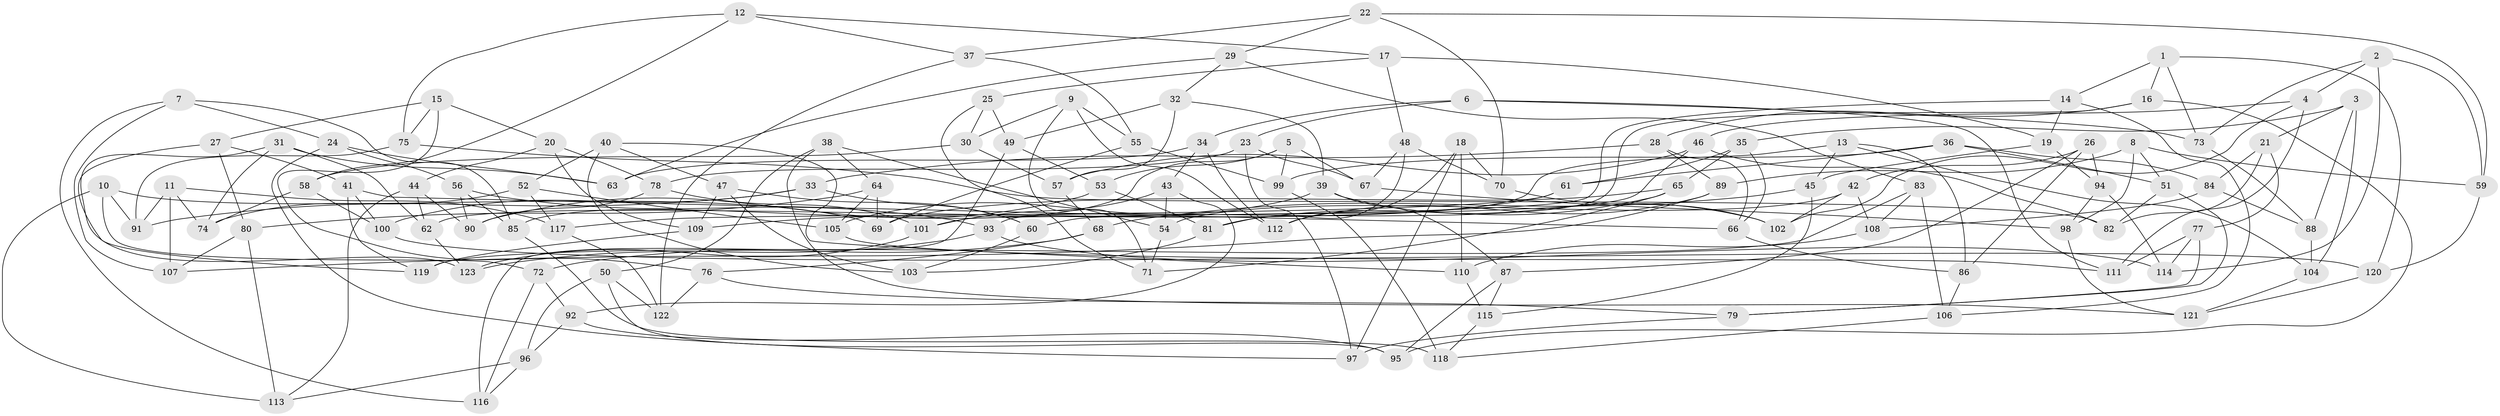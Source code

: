 // coarse degree distribution, {4: 0.32432432432432434, 6: 0.5945945945945946, 3: 0.013513513513513514, 5: 0.06756756756756757}
// Generated by graph-tools (version 1.1) at 2025/42/03/06/25 10:42:21]
// undirected, 123 vertices, 246 edges
graph export_dot {
graph [start="1"]
  node [color=gray90,style=filled];
  1;
  2;
  3;
  4;
  5;
  6;
  7;
  8;
  9;
  10;
  11;
  12;
  13;
  14;
  15;
  16;
  17;
  18;
  19;
  20;
  21;
  22;
  23;
  24;
  25;
  26;
  27;
  28;
  29;
  30;
  31;
  32;
  33;
  34;
  35;
  36;
  37;
  38;
  39;
  40;
  41;
  42;
  43;
  44;
  45;
  46;
  47;
  48;
  49;
  50;
  51;
  52;
  53;
  54;
  55;
  56;
  57;
  58;
  59;
  60;
  61;
  62;
  63;
  64;
  65;
  66;
  67;
  68;
  69;
  70;
  71;
  72;
  73;
  74;
  75;
  76;
  77;
  78;
  79;
  80;
  81;
  82;
  83;
  84;
  85;
  86;
  87;
  88;
  89;
  90;
  91;
  92;
  93;
  94;
  95;
  96;
  97;
  98;
  99;
  100;
  101;
  102;
  103;
  104;
  105;
  106;
  107;
  108;
  109;
  110;
  111;
  112;
  113;
  114;
  115;
  116;
  117;
  118;
  119;
  120;
  121;
  122;
  123;
  1 -- 73;
  1 -- 120;
  1 -- 16;
  1 -- 14;
  2 -- 59;
  2 -- 4;
  2 -- 73;
  2 -- 114;
  3 -- 35;
  3 -- 104;
  3 -- 21;
  3 -- 88;
  4 -- 111;
  4 -- 46;
  4 -- 102;
  5 -- 99;
  5 -- 53;
  5 -- 85;
  5 -- 67;
  6 -- 23;
  6 -- 73;
  6 -- 111;
  6 -- 34;
  7 -- 116;
  7 -- 107;
  7 -- 24;
  7 -- 85;
  8 -- 51;
  8 -- 89;
  8 -- 98;
  8 -- 59;
  9 -- 112;
  9 -- 55;
  9 -- 30;
  9 -- 71;
  10 -- 113;
  10 -- 91;
  10 -- 72;
  10 -- 69;
  11 -- 117;
  11 -- 91;
  11 -- 74;
  11 -- 107;
  12 -- 75;
  12 -- 17;
  12 -- 58;
  12 -- 37;
  13 -- 104;
  13 -- 62;
  13 -- 86;
  13 -- 45;
  14 -- 101;
  14 -- 19;
  14 -- 106;
  15 -- 75;
  15 -- 27;
  15 -- 76;
  15 -- 20;
  16 -- 28;
  16 -- 95;
  16 -- 93;
  17 -- 48;
  17 -- 19;
  17 -- 25;
  18 -- 97;
  18 -- 70;
  18 -- 112;
  18 -- 110;
  19 -- 45;
  19 -- 94;
  20 -- 44;
  20 -- 109;
  20 -- 78;
  21 -- 77;
  21 -- 82;
  21 -- 84;
  22 -- 29;
  22 -- 37;
  22 -- 59;
  22 -- 70;
  23 -- 67;
  23 -- 78;
  23 -- 97;
  24 -- 63;
  24 -- 97;
  24 -- 56;
  25 -- 71;
  25 -- 49;
  25 -- 30;
  26 -- 94;
  26 -- 86;
  26 -- 42;
  26 -- 87;
  27 -- 80;
  27 -- 41;
  27 -- 123;
  28 -- 66;
  28 -- 33;
  28 -- 89;
  29 -- 63;
  29 -- 32;
  29 -- 83;
  30 -- 58;
  30 -- 57;
  31 -- 63;
  31 -- 74;
  31 -- 62;
  31 -- 119;
  32 -- 57;
  32 -- 39;
  32 -- 49;
  33 -- 60;
  33 -- 100;
  33 -- 91;
  34 -- 112;
  34 -- 63;
  34 -- 43;
  35 -- 66;
  35 -- 61;
  35 -- 65;
  36 -- 51;
  36 -- 84;
  36 -- 61;
  36 -- 99;
  37 -- 55;
  37 -- 122;
  38 -- 54;
  38 -- 121;
  38 -- 50;
  38 -- 64;
  39 -- 87;
  39 -- 105;
  39 -- 102;
  40 -- 47;
  40 -- 110;
  40 -- 52;
  40 -- 103;
  41 -- 66;
  41 -- 119;
  41 -- 100;
  42 -- 102;
  42 -- 54;
  42 -- 108;
  43 -- 101;
  43 -- 54;
  43 -- 92;
  44 -- 90;
  44 -- 113;
  44 -- 62;
  45 -- 68;
  45 -- 115;
  46 -- 57;
  46 -- 82;
  46 -- 60;
  47 -- 60;
  47 -- 103;
  47 -- 109;
  48 -- 81;
  48 -- 67;
  48 -- 70;
  49 -- 53;
  49 -- 116;
  50 -- 122;
  50 -- 96;
  50 -- 95;
  51 -- 79;
  51 -- 82;
  52 -- 74;
  52 -- 117;
  52 -- 105;
  53 -- 90;
  53 -- 81;
  54 -- 71;
  55 -- 99;
  55 -- 69;
  56 -- 90;
  56 -- 93;
  56 -- 85;
  57 -- 68;
  58 -- 74;
  58 -- 100;
  59 -- 120;
  60 -- 103;
  61 -- 117;
  61 -- 109;
  62 -- 123;
  64 -- 105;
  64 -- 69;
  64 -- 80;
  65 -- 69;
  65 -- 71;
  65 -- 81;
  66 -- 86;
  67 -- 98;
  68 -- 72;
  68 -- 76;
  70 -- 102;
  72 -- 116;
  72 -- 92;
  73 -- 88;
  75 -- 91;
  75 -- 82;
  76 -- 122;
  76 -- 79;
  77 -- 79;
  77 -- 111;
  77 -- 114;
  78 -- 90;
  78 -- 101;
  79 -- 97;
  80 -- 113;
  80 -- 107;
  81 -- 103;
  83 -- 106;
  83 -- 108;
  83 -- 119;
  84 -- 108;
  84 -- 88;
  85 -- 118;
  86 -- 106;
  87 -- 95;
  87 -- 115;
  88 -- 104;
  89 -- 107;
  89 -- 112;
  92 -- 96;
  92 -- 95;
  93 -- 114;
  93 -- 123;
  94 -- 98;
  94 -- 114;
  96 -- 113;
  96 -- 116;
  98 -- 121;
  99 -- 118;
  100 -- 120;
  101 -- 123;
  104 -- 121;
  105 -- 111;
  106 -- 118;
  108 -- 110;
  109 -- 119;
  110 -- 115;
  115 -- 118;
  117 -- 122;
  120 -- 121;
}
